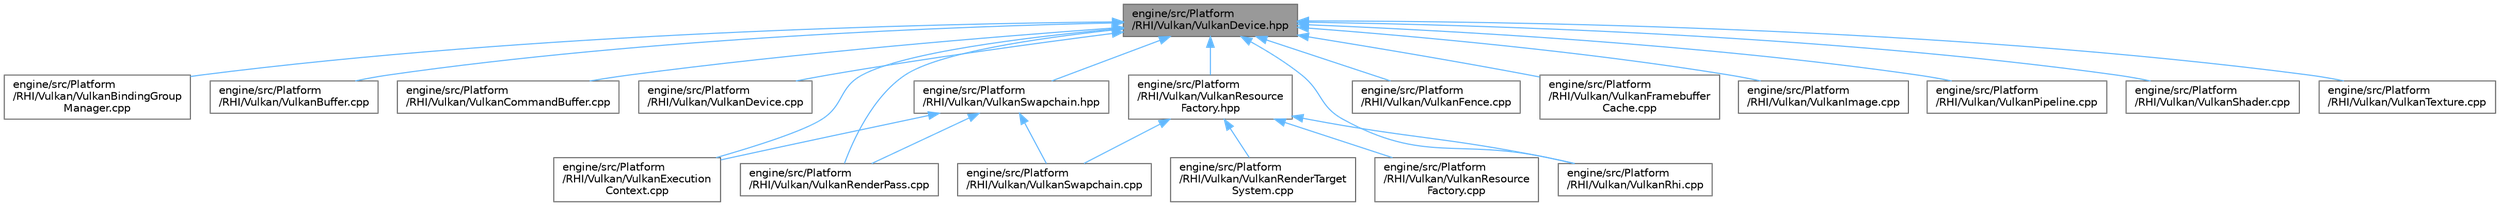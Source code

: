 digraph "engine/src/Platform/RHI/Vulkan/VulkanDevice.hpp"
{
 // LATEX_PDF_SIZE
  bgcolor="transparent";
  edge [fontname=Helvetica,fontsize=10,labelfontname=Helvetica,labelfontsize=10];
  node [fontname=Helvetica,fontsize=10,shape=box,height=0.2,width=0.4];
  Node1 [id="Node000001",label="engine/src/Platform\l/RHI/Vulkan/VulkanDevice.hpp",height=0.2,width=0.4,color="gray40", fillcolor="grey60", style="filled", fontcolor="black",tooltip=" "];
  Node1 -> Node2 [id="edge1_Node000001_Node000002",dir="back",color="steelblue1",style="solid",tooltip=" "];
  Node2 [id="Node000002",label="engine/src/Platform\l/RHI/Vulkan/VulkanBindingGroup\lManager.cpp",height=0.2,width=0.4,color="grey40", fillcolor="white", style="filled",URL="$_vulkan_binding_group_manager_8cpp.html",tooltip=" "];
  Node1 -> Node3 [id="edge2_Node000001_Node000003",dir="back",color="steelblue1",style="solid",tooltip=" "];
  Node3 [id="Node000003",label="engine/src/Platform\l/RHI/Vulkan/VulkanBuffer.cpp",height=0.2,width=0.4,color="grey40", fillcolor="white", style="filled",URL="$_vulkan_buffer_8cpp.html",tooltip=" "];
  Node1 -> Node4 [id="edge3_Node000001_Node000004",dir="back",color="steelblue1",style="solid",tooltip=" "];
  Node4 [id="Node000004",label="engine/src/Platform\l/RHI/Vulkan/VulkanCommandBuffer.cpp",height=0.2,width=0.4,color="grey40", fillcolor="white", style="filled",URL="$_vulkan_command_buffer_8cpp.html",tooltip=" "];
  Node1 -> Node5 [id="edge4_Node000001_Node000005",dir="back",color="steelblue1",style="solid",tooltip=" "];
  Node5 [id="Node000005",label="engine/src/Platform\l/RHI/Vulkan/VulkanDevice.cpp",height=0.2,width=0.4,color="grey40", fillcolor="white", style="filled",URL="$_vulkan_device_8cpp.html",tooltip=" "];
  Node1 -> Node6 [id="edge5_Node000001_Node000006",dir="back",color="steelblue1",style="solid",tooltip=" "];
  Node6 [id="Node000006",label="engine/src/Platform\l/RHI/Vulkan/VulkanExecution\lContext.cpp",height=0.2,width=0.4,color="grey40", fillcolor="white", style="filled",URL="$_vulkan_execution_context_8cpp.html",tooltip=" "];
  Node1 -> Node7 [id="edge6_Node000001_Node000007",dir="back",color="steelblue1",style="solid",tooltip=" "];
  Node7 [id="Node000007",label="engine/src/Platform\l/RHI/Vulkan/VulkanFence.cpp",height=0.2,width=0.4,color="grey40", fillcolor="white", style="filled",URL="$_vulkan_fence_8cpp.html",tooltip=" "];
  Node1 -> Node8 [id="edge7_Node000001_Node000008",dir="back",color="steelblue1",style="solid",tooltip=" "];
  Node8 [id="Node000008",label="engine/src/Platform\l/RHI/Vulkan/VulkanFramebuffer\lCache.cpp",height=0.2,width=0.4,color="grey40", fillcolor="white", style="filled",URL="$_vulkan_framebuffer_cache_8cpp.html",tooltip=" "];
  Node1 -> Node9 [id="edge8_Node000001_Node000009",dir="back",color="steelblue1",style="solid",tooltip=" "];
  Node9 [id="Node000009",label="engine/src/Platform\l/RHI/Vulkan/VulkanImage.cpp",height=0.2,width=0.4,color="grey40", fillcolor="white", style="filled",URL="$_vulkan_image_8cpp.html",tooltip=" "];
  Node1 -> Node10 [id="edge9_Node000001_Node000010",dir="back",color="steelblue1",style="solid",tooltip=" "];
  Node10 [id="Node000010",label="engine/src/Platform\l/RHI/Vulkan/VulkanPipeline.cpp",height=0.2,width=0.4,color="grey40", fillcolor="white", style="filled",URL="$_vulkan_pipeline_8cpp.html",tooltip=" "];
  Node1 -> Node11 [id="edge10_Node000001_Node000011",dir="back",color="steelblue1",style="solid",tooltip=" "];
  Node11 [id="Node000011",label="engine/src/Platform\l/RHI/Vulkan/VulkanRenderPass.cpp",height=0.2,width=0.4,color="grey40", fillcolor="white", style="filled",URL="$_vulkan_render_pass_8cpp.html",tooltip=" "];
  Node1 -> Node12 [id="edge11_Node000001_Node000012",dir="back",color="steelblue1",style="solid",tooltip=" "];
  Node12 [id="Node000012",label="engine/src/Platform\l/RHI/Vulkan/VulkanResource\lFactory.hpp",height=0.2,width=0.4,color="grey40", fillcolor="white", style="filled",URL="$_vulkan_resource_factory_8hpp.html",tooltip=" "];
  Node12 -> Node13 [id="edge12_Node000012_Node000013",dir="back",color="steelblue1",style="solid",tooltip=" "];
  Node13 [id="Node000013",label="engine/src/Platform\l/RHI/Vulkan/VulkanRenderTarget\lSystem.cpp",height=0.2,width=0.4,color="grey40", fillcolor="white", style="filled",URL="$_vulkan_render_target_system_8cpp.html",tooltip=" "];
  Node12 -> Node14 [id="edge13_Node000012_Node000014",dir="back",color="steelblue1",style="solid",tooltip=" "];
  Node14 [id="Node000014",label="engine/src/Platform\l/RHI/Vulkan/VulkanResource\lFactory.cpp",height=0.2,width=0.4,color="grey40", fillcolor="white", style="filled",URL="$_vulkan_resource_factory_8cpp.html",tooltip=" "];
  Node12 -> Node15 [id="edge14_Node000012_Node000015",dir="back",color="steelblue1",style="solid",tooltip=" "];
  Node15 [id="Node000015",label="engine/src/Platform\l/RHI/Vulkan/VulkanRhi.cpp",height=0.2,width=0.4,color="grey40", fillcolor="white", style="filled",URL="$_vulkan_rhi_8cpp.html",tooltip=" "];
  Node12 -> Node16 [id="edge15_Node000012_Node000016",dir="back",color="steelblue1",style="solid",tooltip=" "];
  Node16 [id="Node000016",label="engine/src/Platform\l/RHI/Vulkan/VulkanSwapchain.cpp",height=0.2,width=0.4,color="grey40", fillcolor="white", style="filled",URL="$_vulkan_swapchain_8cpp.html",tooltip=" "];
  Node1 -> Node15 [id="edge16_Node000001_Node000015",dir="back",color="steelblue1",style="solid",tooltip=" "];
  Node1 -> Node17 [id="edge17_Node000001_Node000017",dir="back",color="steelblue1",style="solid",tooltip=" "];
  Node17 [id="Node000017",label="engine/src/Platform\l/RHI/Vulkan/VulkanShader.cpp",height=0.2,width=0.4,color="grey40", fillcolor="white", style="filled",URL="$_vulkan_shader_8cpp.html",tooltip=" "];
  Node1 -> Node18 [id="edge18_Node000001_Node000018",dir="back",color="steelblue1",style="solid",tooltip=" "];
  Node18 [id="Node000018",label="engine/src/Platform\l/RHI/Vulkan/VulkanSwapchain.hpp",height=0.2,width=0.4,color="grey40", fillcolor="white", style="filled",URL="$_vulkan_swapchain_8hpp.html",tooltip=" "];
  Node18 -> Node6 [id="edge19_Node000018_Node000006",dir="back",color="steelblue1",style="solid",tooltip=" "];
  Node18 -> Node11 [id="edge20_Node000018_Node000011",dir="back",color="steelblue1",style="solid",tooltip=" "];
  Node18 -> Node16 [id="edge21_Node000018_Node000016",dir="back",color="steelblue1",style="solid",tooltip=" "];
  Node1 -> Node19 [id="edge22_Node000001_Node000019",dir="back",color="steelblue1",style="solid",tooltip=" "];
  Node19 [id="Node000019",label="engine/src/Platform\l/RHI/Vulkan/VulkanTexture.cpp",height=0.2,width=0.4,color="grey40", fillcolor="white", style="filled",URL="$_vulkan_texture_8cpp.html",tooltip=" "];
}
